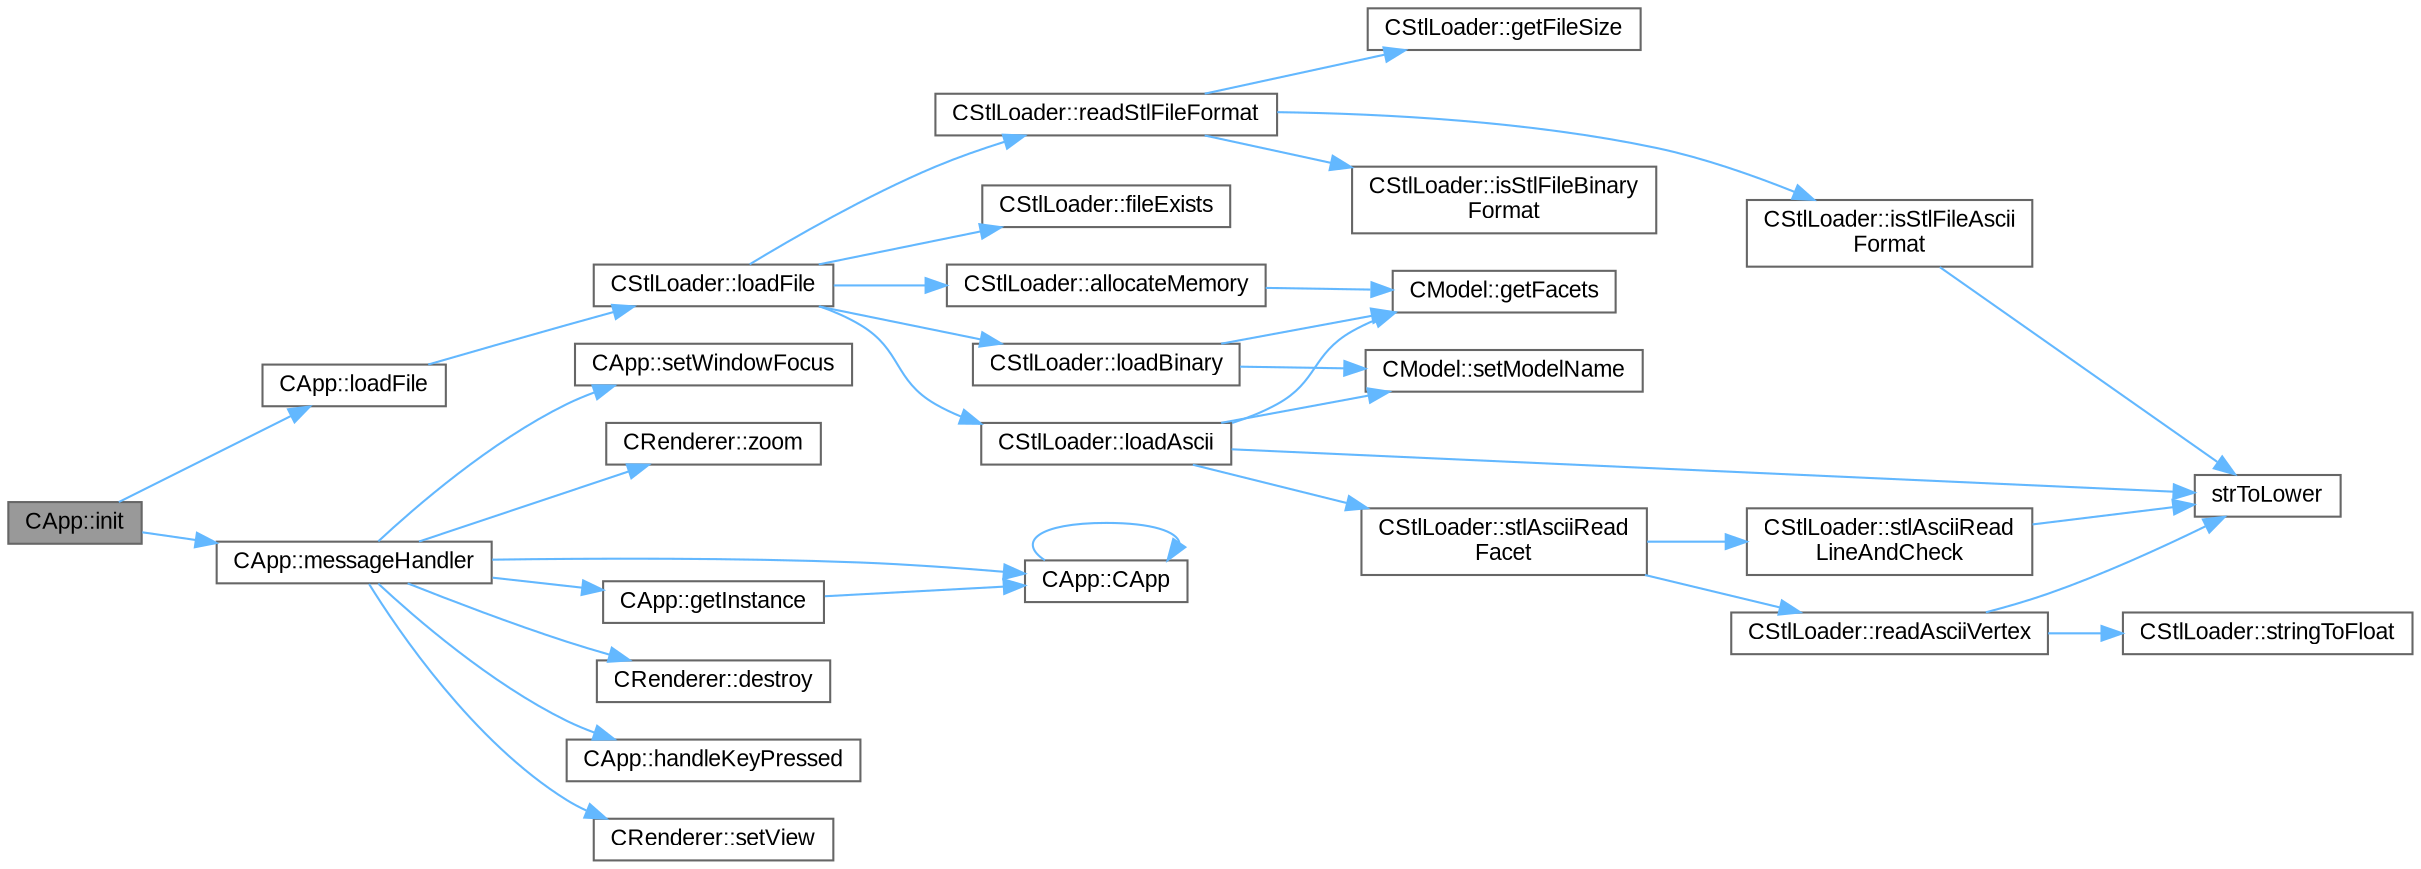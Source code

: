 digraph "CApp::init"
{
 // LATEX_PDF_SIZE
  bgcolor="transparent";
  edge [fontname=Arial,fontsize=11,labelfontname=Arial,labelfontsize=11];
  node [fontname=Arial,fontsize=11,shape=box,height=0.2,width=0.4];
  rankdir="LR";
  Node1 [id="Node000001",label="CApp::init",height=0.2,width=0.4,color="gray40", fillcolor="grey60", style="filled", fontcolor="black",tooltip="Initializes the application."];
  Node1 -> Node2 [id="edge1_Node000001_Node000002",color="steelblue1",style="solid",tooltip=" "];
  Node2 [id="Node000002",label="CApp::loadFile",height=0.2,width=0.4,color="grey40", fillcolor="white", style="filled",URL="$class_c_app.html#a30941bcd8f96afb5d074aacfc3c53f7b",tooltip="Loads the 3D model from the specified file."];
  Node2 -> Node3 [id="edge2_Node000002_Node000003",color="steelblue1",style="solid",tooltip=" "];
  Node3 [id="Node000003",label="CStlLoader::loadFile",height=0.2,width=0.4,color="grey40", fillcolor="white", style="filled",URL="$class_c_stl_loader.html#a44ac4c743de8e4bc4675d1da11180e94",tooltip="Loads a 3D model from a specified STL file."];
  Node3 -> Node4 [id="edge3_Node000003_Node000004",color="steelblue1",style="solid",tooltip=" "];
  Node4 [id="Node000004",label="CStlLoader::allocateMemory",height=0.2,width=0.4,color="grey40", fillcolor="white", style="filled",URL="$class_c_stl_loader.html#a918c9e59fcac2ad185f4255c51c4c2fe",tooltip="Allocates memory for the model based on the triangle count."];
  Node4 -> Node5 [id="edge4_Node000004_Node000005",color="steelblue1",style="solid",tooltip=" "];
  Node5 [id="Node000005",label="CModel::getFacets",height=0.2,width=0.4,color="grey40", fillcolor="white", style="filled",URL="$class_c_model.html#ae779298db1d5f9f84d21ac12618b02e3",tooltip="Gets the list of facets in the model."];
  Node3 -> Node6 [id="edge5_Node000003_Node000006",color="steelblue1",style="solid",tooltip=" "];
  Node6 [id="Node000006",label="CStlLoader::fileExists",height=0.2,width=0.4,color="grey40", fillcolor="white", style="filled",URL="$class_c_stl_loader.html#a3251a2a11aa8b7f68aea082f8dff25b9",tooltip="Checks if a given file exists."];
  Node3 -> Node7 [id="edge6_Node000003_Node000007",color="steelblue1",style="solid",tooltip=" "];
  Node7 [id="Node000007",label="CStlLoader::loadAscii",height=0.2,width=0.4,color="grey40", fillcolor="white", style="filled",URL="$class_c_stl_loader.html#a1fec9b1b45068fff38733abb6efd15d9",tooltip="Loads an ASCII STL file."];
  Node7 -> Node5 [id="edge7_Node000007_Node000005",color="steelblue1",style="solid",tooltip=" "];
  Node7 -> Node8 [id="edge8_Node000007_Node000008",color="steelblue1",style="solid",tooltip=" "];
  Node8 [id="Node000008",label="CModel::setModelName",height=0.2,width=0.4,color="grey40", fillcolor="white", style="filled",URL="$class_c_model.html#a7928937a1a8bfda19e66e862f6ef7003",tooltip="Sets the name of the model."];
  Node7 -> Node9 [id="edge9_Node000007_Node000009",color="steelblue1",style="solid",tooltip=" "];
  Node9 [id="Node000009",label="CStlLoader::stlAsciiRead\lFacet",height=0.2,width=0.4,color="grey40", fillcolor="white", style="filled",URL="$class_c_stl_loader.html#a9213a5a4e9a059b7895bc544ec846a56",tooltip="Reads the triangle data from a facet in the ASCII STL file."];
  Node9 -> Node10 [id="edge10_Node000009_Node000010",color="steelblue1",style="solid",tooltip=" "];
  Node10 [id="Node000010",label="CStlLoader::readAsciiVertex",height=0.2,width=0.4,color="grey40", fillcolor="white", style="filled",URL="$class_c_stl_loader.html#abafc62a639fa04da0a423999d9f92b20",tooltip="Reads a vertex from an ASCII STL file."];
  Node10 -> Node11 [id="edge11_Node000010_Node000011",color="steelblue1",style="solid",tooltip=" "];
  Node11 [id="Node000011",label="CStlLoader::stringToFloat",height=0.2,width=0.4,color="grey40", fillcolor="white", style="filled",URL="$class_c_stl_loader.html#a62363527d7de7db3cbc28f09850c43ae",tooltip="Converts a string to a floating-point number."];
  Node10 -> Node12 [id="edge12_Node000010_Node000012",color="steelblue1",style="solid",tooltip=" "];
  Node12 [id="Node000012",label="strToLower",height=0.2,width=0.4,color="grey40", fillcolor="white", style="filled",URL="$common_8h.html#a95169468f308e9c662db968dd9a7833d",tooltip="Converts a container of characters to lowercase."];
  Node9 -> Node13 [id="edge13_Node000009_Node000013",color="steelblue1",style="solid",tooltip=" "];
  Node13 [id="Node000013",label="CStlLoader::stlAsciiRead\lLineAndCheck",height=0.2,width=0.4,color="grey40", fillcolor="white", style="filled",URL="$class_c_stl_loader.html#a37888f565ddb56db5dbb688dae066832",tooltip="Reads a line from the ASCII STL file and checks for expected content."];
  Node13 -> Node12 [id="edge14_Node000013_Node000012",color="steelblue1",style="solid",tooltip=" "];
  Node7 -> Node12 [id="edge15_Node000007_Node000012",color="steelblue1",style="solid",tooltip=" "];
  Node3 -> Node14 [id="edge16_Node000003_Node000014",color="steelblue1",style="solid",tooltip=" "];
  Node14 [id="Node000014",label="CStlLoader::loadBinary",height=0.2,width=0.4,color="grey40", fillcolor="white", style="filled",URL="$class_c_stl_loader.html#aaea330218a93a997ab829cf8fafd34b2",tooltip="Loads a binary STL file."];
  Node14 -> Node5 [id="edge17_Node000014_Node000005",color="steelblue1",style="solid",tooltip=" "];
  Node14 -> Node8 [id="edge18_Node000014_Node000008",color="steelblue1",style="solid",tooltip=" "];
  Node3 -> Node15 [id="edge19_Node000003_Node000015",color="steelblue1",style="solid",tooltip=" "];
  Node15 [id="Node000015",label="CStlLoader::readStlFileFormat",height=0.2,width=0.4,color="grey40", fillcolor="white", style="filled",URL="$class_c_stl_loader.html#aaec9343af659ff6338395838535db2e4",tooltip="Reads the format of the specified STL file."];
  Node15 -> Node16 [id="edge20_Node000015_Node000016",color="steelblue1",style="solid",tooltip=" "];
  Node16 [id="Node000016",label="CStlLoader::getFileSize",height=0.2,width=0.4,color="grey40", fillcolor="white", style="filled",URL="$class_c_stl_loader.html#aa33961d2acac7797015ad800dc1fdd3f",tooltip="Retrieves the size of the specified file in bytes."];
  Node15 -> Node17 [id="edge21_Node000015_Node000017",color="steelblue1",style="solid",tooltip=" "];
  Node17 [id="Node000017",label="CStlLoader::isStlFileAscii\lFormat",height=0.2,width=0.4,color="grey40", fillcolor="white", style="filled",URL="$class_c_stl_loader.html#a37a2e9b7f47b87087c95d9e4a05e286e",tooltip="Checks if the given STL file is in ASCII format."];
  Node17 -> Node12 [id="edge22_Node000017_Node000012",color="steelblue1",style="solid",tooltip=" "];
  Node15 -> Node18 [id="edge23_Node000015_Node000018",color="steelblue1",style="solid",tooltip=" "];
  Node18 [id="Node000018",label="CStlLoader::isStlFileBinary\lFormat",height=0.2,width=0.4,color="grey40", fillcolor="white", style="filled",URL="$class_c_stl_loader.html#ad9ee4aac514f4c22bab6b4033cad57ea",tooltip="Checks if the given STL file is in binary format."];
  Node1 -> Node19 [id="edge24_Node000001_Node000019",color="steelblue1",style="solid",tooltip=" "];
  Node19 [id="Node000019",label="CApp::messageHandler",height=0.2,width=0.4,color="grey40", fillcolor="white", style="filled",URL="$class_c_app.html#a3801e98749747f153e0944f5e997f76c",tooltip="Message handler for the application window."];
  Node19 -> Node20 [id="edge25_Node000019_Node000020",color="steelblue1",style="solid",tooltip=" "];
  Node20 [id="Node000020",label="CApp::CApp",height=0.2,width=0.4,color="grey40", fillcolor="white", style="filled",URL="$class_c_app.html#a37efd95335c10617806a48627dd882ac",tooltip="Deleted copy constructor to prevent copying of the singleton instance."];
  Node20 -> Node20 [id="edge26_Node000020_Node000020",color="steelblue1",style="solid",tooltip=" "];
  Node19 -> Node21 [id="edge27_Node000019_Node000021",color="steelblue1",style="solid",tooltip=" "];
  Node21 [id="Node000021",label="CRenderer::destroy",height=0.2,width=0.4,color="grey40", fillcolor="white", style="filled",URL="$class_c_renderer.html#ab196e6af463395497a91d06b8788e78d",tooltip="Destroys the renderer and cleans up resources."];
  Node19 -> Node22 [id="edge28_Node000019_Node000022",color="steelblue1",style="solid",tooltip=" "];
  Node22 [id="Node000022",label="CApp::getInstance",height=0.2,width=0.4,color="grey40", fillcolor="white", style="filled",URL="$class_c_app.html#a833e54f67487c94918150d49824ba470",tooltip="Gets the singleton instance of the application."];
  Node22 -> Node20 [id="edge29_Node000022_Node000020",color="steelblue1",style="solid",tooltip=" "];
  Node19 -> Node23 [id="edge30_Node000019_Node000023",color="steelblue1",style="solid",tooltip=" "];
  Node23 [id="Node000023",label="CApp::handleKeyPressed",height=0.2,width=0.4,color="grey40", fillcolor="white", style="filled",URL="$class_c_app.html#a294fedb9b7cdb6c46decfb48e88e5145",tooltip="Handles a key press event."];
  Node19 -> Node24 [id="edge31_Node000019_Node000024",color="steelblue1",style="solid",tooltip=" "];
  Node24 [id="Node000024",label="CRenderer::setView",height=0.2,width=0.4,color="grey40", fillcolor="white", style="filled",URL="$class_c_renderer.html#a0f4632f7e616b1ed380b8e22a73d1711",tooltip="Sets the viewport and view settings."];
  Node19 -> Node25 [id="edge32_Node000019_Node000025",color="steelblue1",style="solid",tooltip=" "];
  Node25 [id="Node000025",label="CApp::setWindowFocus",height=0.2,width=0.4,color="grey40", fillcolor="white", style="filled",URL="$class_c_app.html#af63b07c46cab4660d89fe614b6fd297c",tooltip="Sets the window focus state."];
  Node19 -> Node26 [id="edge33_Node000019_Node000026",color="steelblue1",style="solid",tooltip=" "];
  Node26 [id="Node000026",label="CRenderer::zoom",height=0.2,width=0.4,color="grey40", fillcolor="white", style="filled",URL="$class_c_renderer.html#a3890d2e1c2446e768f31d5fb9b66c2a5",tooltip="Adjusts the zoom level based on mouse scroll activity."];
}
